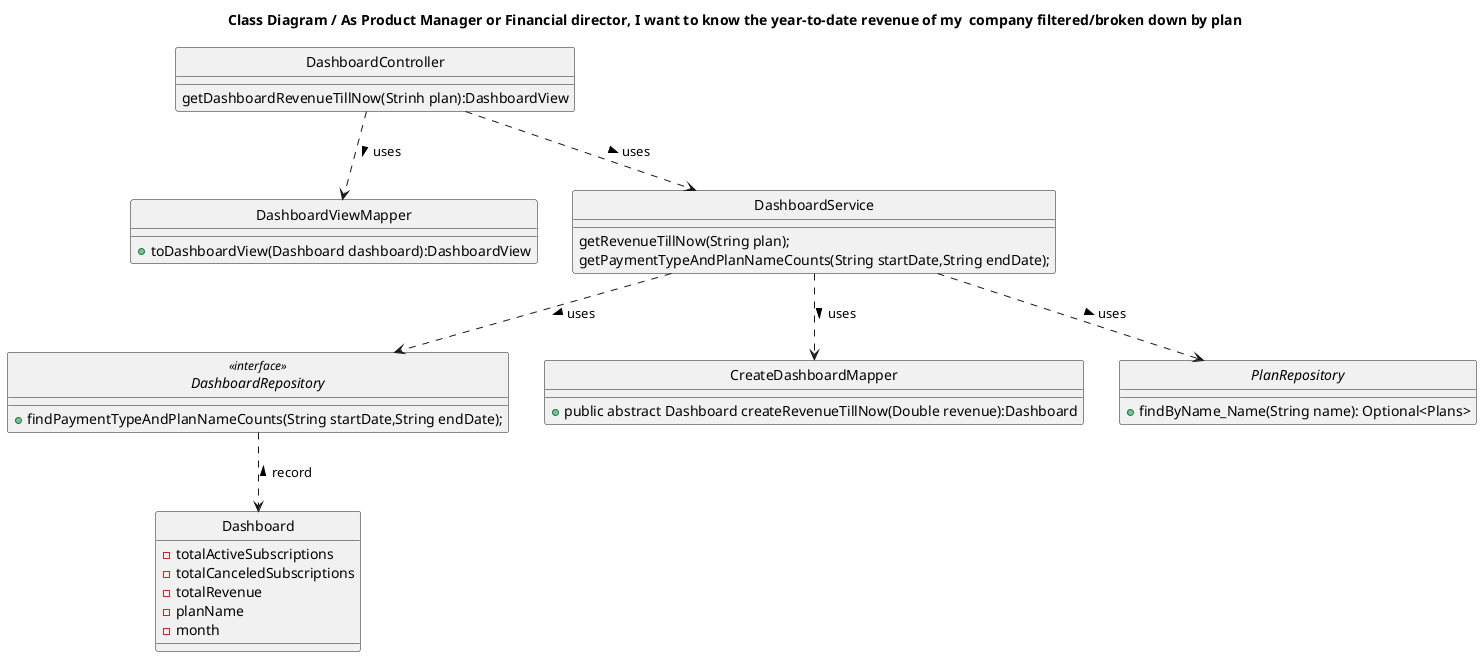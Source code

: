 @startuml
'https://plantuml.com/class-diagram
hide circle
class DashboardRepository <<interface>>

title Class Diagram / As Product Manager or Financial director, I want to know the year-to-date revenue of my  company filtered/broken down by plan




class Dashboard{
    -totalActiveSubscriptions
    - totalCanceledSubscriptions
    -totalRevenue
    -planName
    -month
}
class DashboardViewMapper{
    +toDashboardView(Dashboard dashboard):DashboardView
}
class DashboardController{
    getDashboardRevenueTillNow(Strinh plan):DashboardView
    }
class DashboardService{
     getRevenueTillNow(String plan);
     getPaymentTypeAndPlanNameCounts(String startDate,String endDate);



}
class CreateDashboardMapper{
    +public abstract Dashboard createRevenueTillNow(Double revenue):Dashboard


}

interface PlanRepository{
+findByName_Name(String name): Optional<Plans>

}

interface DashboardRepository
{
+ findPaymentTypeAndPlanNameCounts(String startDate,String endDate);


}


DashboardController ..> DashboardService: uses >
DashboardService ..> DashboardRepository: uses >
DashboardService ..> PlanRepository: uses >

DashboardRepository ..> Dashboard: < record
DashboardService ..> CreateDashboardMapper: uses >
DashboardController ..>DashboardViewMapper: uses >
@enduml